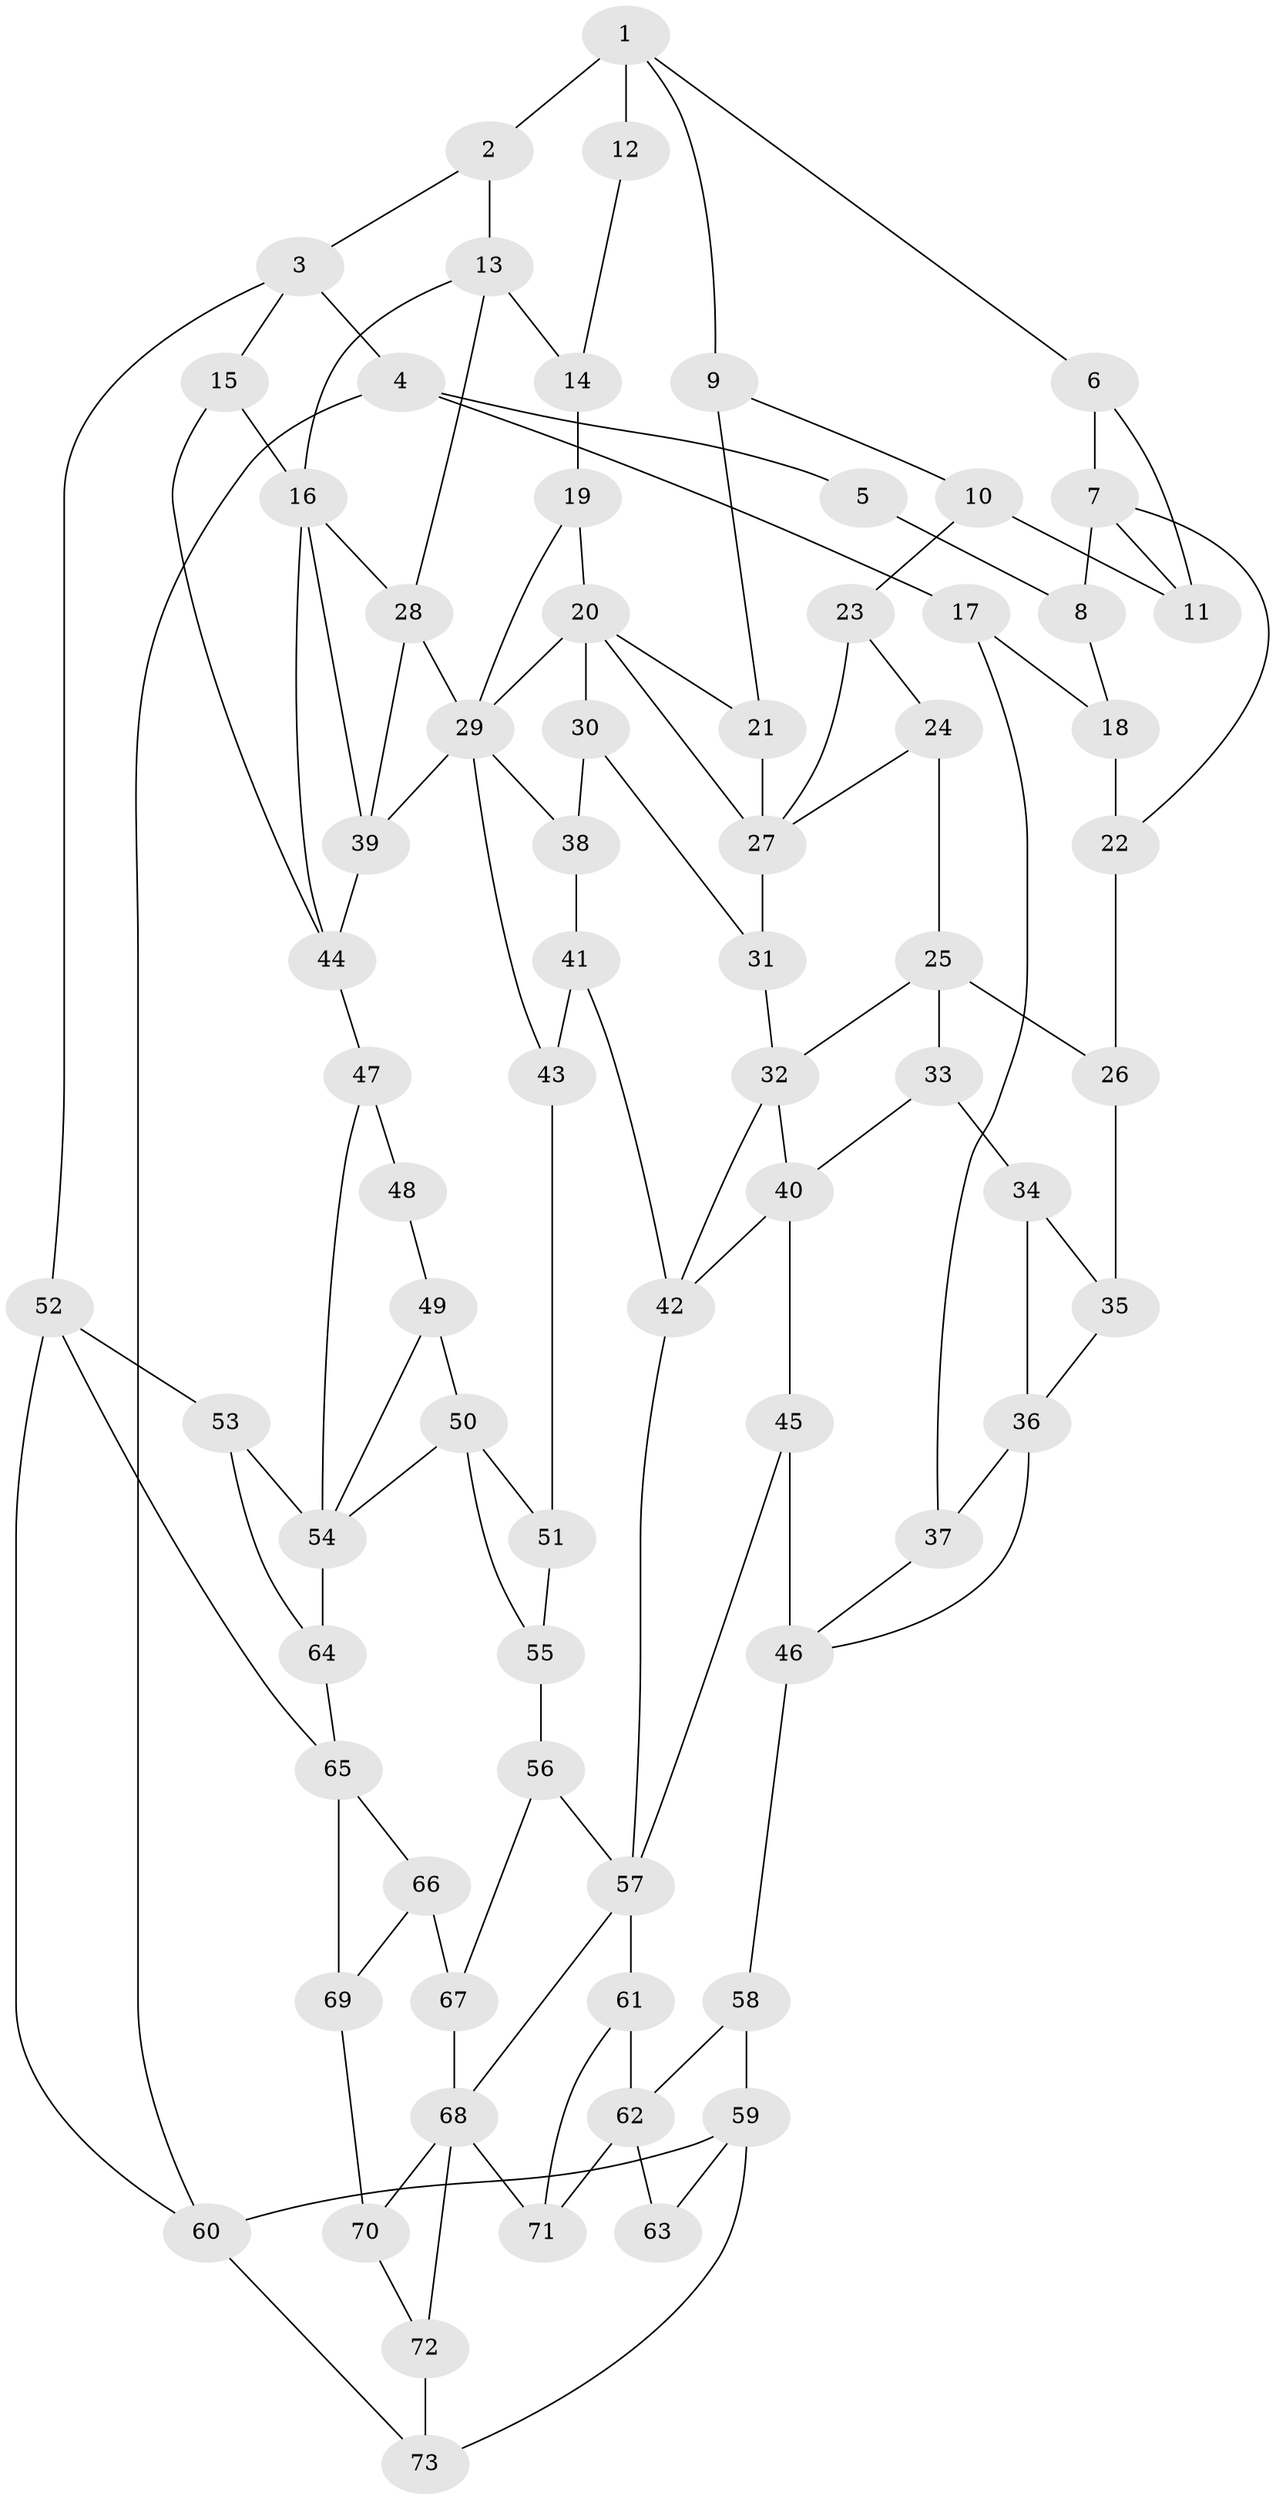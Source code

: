 // original degree distribution, {3: 0.02054794520547945, 4: 0.2328767123287671, 6: 0.2328767123287671, 5: 0.5136986301369864}
// Generated by graph-tools (version 1.1) at 2025/38/03/09/25 02:38:53]
// undirected, 73 vertices, 125 edges
graph export_dot {
graph [start="1"]
  node [color=gray90,style=filled];
  1;
  2;
  3;
  4;
  5;
  6;
  7;
  8;
  9;
  10;
  11;
  12;
  13;
  14;
  15;
  16;
  17;
  18;
  19;
  20;
  21;
  22;
  23;
  24;
  25;
  26;
  27;
  28;
  29;
  30;
  31;
  32;
  33;
  34;
  35;
  36;
  37;
  38;
  39;
  40;
  41;
  42;
  43;
  44;
  45;
  46;
  47;
  48;
  49;
  50;
  51;
  52;
  53;
  54;
  55;
  56;
  57;
  58;
  59;
  60;
  61;
  62;
  63;
  64;
  65;
  66;
  67;
  68;
  69;
  70;
  71;
  72;
  73;
  1 -- 2 [weight=1.0];
  1 -- 6 [weight=1.0];
  1 -- 9 [weight=1.0];
  1 -- 12 [weight=2.0];
  2 -- 3 [weight=1.0];
  2 -- 13 [weight=1.0];
  3 -- 4 [weight=1.0];
  3 -- 15 [weight=1.0];
  3 -- 52 [weight=1.0];
  4 -- 5 [weight=1.0];
  4 -- 17 [weight=1.0];
  4 -- 60 [weight=1.0];
  5 -- 8 [weight=2.0];
  6 -- 7 [weight=1.0];
  6 -- 11 [weight=1.0];
  7 -- 8 [weight=3.0];
  7 -- 11 [weight=1.0];
  7 -- 22 [weight=1.0];
  8 -- 18 [weight=1.0];
  9 -- 10 [weight=1.0];
  9 -- 21 [weight=1.0];
  10 -- 11 [weight=1.0];
  10 -- 23 [weight=1.0];
  12 -- 14 [weight=1.0];
  13 -- 14 [weight=2.0];
  13 -- 16 [weight=1.0];
  13 -- 28 [weight=1.0];
  14 -- 19 [weight=1.0];
  15 -- 16 [weight=1.0];
  15 -- 44 [weight=1.0];
  16 -- 28 [weight=1.0];
  16 -- 39 [weight=1.0];
  16 -- 44 [weight=2.0];
  17 -- 18 [weight=1.0];
  17 -- 37 [weight=1.0];
  18 -- 22 [weight=1.0];
  19 -- 20 [weight=1.0];
  19 -- 29 [weight=1.0];
  20 -- 21 [weight=1.0];
  20 -- 27 [weight=1.0];
  20 -- 29 [weight=1.0];
  20 -- 30 [weight=1.0];
  21 -- 27 [weight=2.0];
  22 -- 26 [weight=1.0];
  23 -- 24 [weight=1.0];
  23 -- 27 [weight=1.0];
  24 -- 25 [weight=1.0];
  24 -- 27 [weight=1.0];
  25 -- 26 [weight=1.0];
  25 -- 32 [weight=1.0];
  25 -- 33 [weight=1.0];
  26 -- 35 [weight=1.0];
  27 -- 31 [weight=1.0];
  28 -- 29 [weight=1.0];
  28 -- 39 [weight=1.0];
  29 -- 38 [weight=1.0];
  29 -- 39 [weight=1.0];
  29 -- 43 [weight=1.0];
  30 -- 31 [weight=1.0];
  30 -- 38 [weight=1.0];
  31 -- 32 [weight=1.0];
  32 -- 40 [weight=1.0];
  32 -- 42 [weight=1.0];
  33 -- 34 [weight=2.0];
  33 -- 40 [weight=2.0];
  34 -- 35 [weight=1.0];
  34 -- 36 [weight=3.0];
  35 -- 36 [weight=1.0];
  36 -- 37 [weight=1.0];
  36 -- 46 [weight=1.0];
  37 -- 46 [weight=1.0];
  38 -- 41 [weight=1.0];
  39 -- 44 [weight=1.0];
  40 -- 42 [weight=1.0];
  40 -- 45 [weight=2.0];
  41 -- 42 [weight=1.0];
  41 -- 43 [weight=1.0];
  42 -- 57 [weight=1.0];
  43 -- 51 [weight=1.0];
  44 -- 47 [weight=2.0];
  45 -- 46 [weight=1.0];
  45 -- 57 [weight=1.0];
  46 -- 58 [weight=2.0];
  47 -- 48 [weight=3.0];
  47 -- 54 [weight=1.0];
  48 -- 49 [weight=2.0];
  49 -- 50 [weight=3.0];
  49 -- 54 [weight=1.0];
  50 -- 51 [weight=1.0];
  50 -- 54 [weight=1.0];
  50 -- 55 [weight=1.0];
  51 -- 55 [weight=1.0];
  52 -- 53 [weight=1.0];
  52 -- 60 [weight=1.0];
  52 -- 65 [weight=1.0];
  53 -- 54 [weight=1.0];
  53 -- 64 [weight=1.0];
  54 -- 64 [weight=1.0];
  55 -- 56 [weight=1.0];
  56 -- 57 [weight=1.0];
  56 -- 67 [weight=1.0];
  57 -- 61 [weight=2.0];
  57 -- 68 [weight=1.0];
  58 -- 59 [weight=2.0];
  58 -- 62 [weight=1.0];
  59 -- 60 [weight=1.0];
  59 -- 63 [weight=2.0];
  59 -- 73 [weight=1.0];
  60 -- 73 [weight=1.0];
  61 -- 62 [weight=3.0];
  61 -- 71 [weight=1.0];
  62 -- 63 [weight=1.0];
  62 -- 71 [weight=1.0];
  64 -- 65 [weight=1.0];
  65 -- 66 [weight=1.0];
  65 -- 69 [weight=3.0];
  66 -- 67 [weight=1.0];
  66 -- 69 [weight=1.0];
  67 -- 68 [weight=2.0];
  68 -- 70 [weight=1.0];
  68 -- 71 [weight=1.0];
  68 -- 72 [weight=1.0];
  69 -- 70 [weight=2.0];
  70 -- 72 [weight=1.0];
  72 -- 73 [weight=1.0];
}
